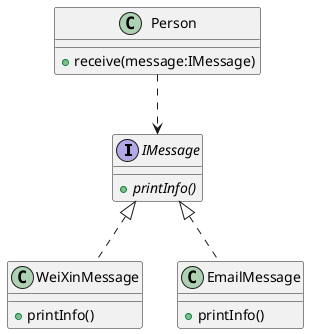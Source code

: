 @startuml
interface IMessage {
    {abstract} + printInfo()
}
class Person {
    + receive(message:IMessage)
}
class WeiXinMessage {
    + printInfo()
}
class EmailMessage {
    + printInfo()
}
IMessage <.up. Person
IMessage <|.. EmailMessage
IMessage <|.. WeiXinMessage
@enduml